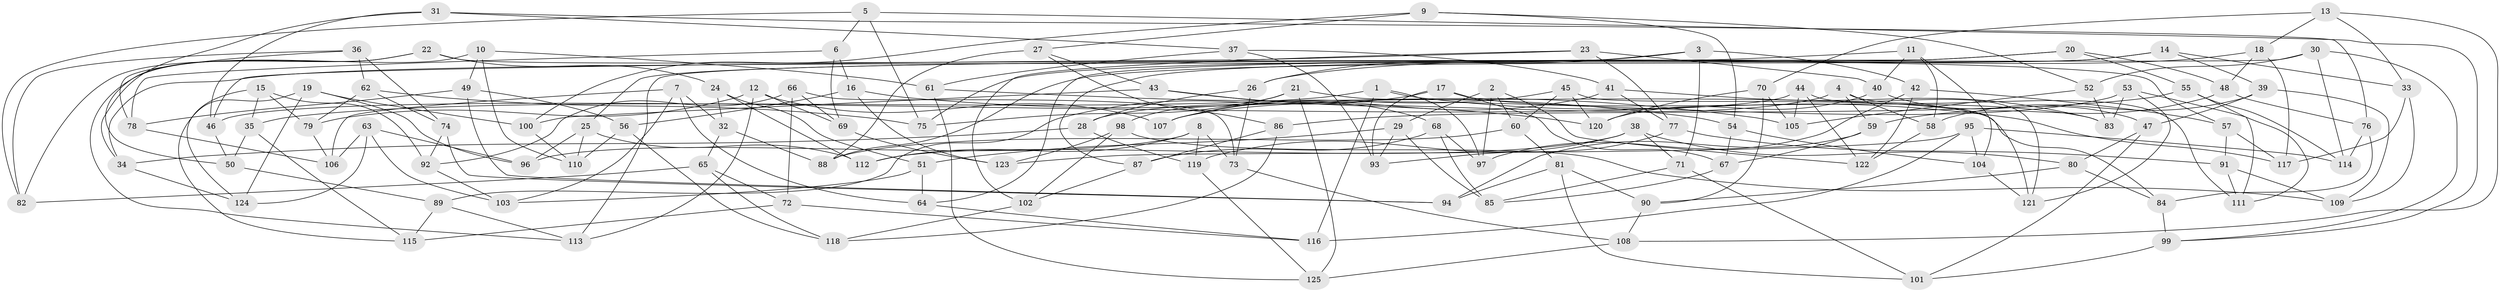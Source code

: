 // coarse degree distribution, {9: 0.1, 6: 0.1, 4: 0.34, 11: 0.1, 7: 0.1, 10: 0.02, 3: 0.18, 12: 0.02, 8: 0.04}
// Generated by graph-tools (version 1.1) at 2025/53/03/04/25 22:53:58]
// undirected, 125 vertices, 250 edges
graph export_dot {
  node [color=gray90,style=filled];
  1;
  2;
  3;
  4;
  5;
  6;
  7;
  8;
  9;
  10;
  11;
  12;
  13;
  14;
  15;
  16;
  17;
  18;
  19;
  20;
  21;
  22;
  23;
  24;
  25;
  26;
  27;
  28;
  29;
  30;
  31;
  32;
  33;
  34;
  35;
  36;
  37;
  38;
  39;
  40;
  41;
  42;
  43;
  44;
  45;
  46;
  47;
  48;
  49;
  50;
  51;
  52;
  53;
  54;
  55;
  56;
  57;
  58;
  59;
  60;
  61;
  62;
  63;
  64;
  65;
  66;
  67;
  68;
  69;
  70;
  71;
  72;
  73;
  74;
  75;
  76;
  77;
  78;
  79;
  80;
  81;
  82;
  83;
  84;
  85;
  86;
  87;
  88;
  89;
  90;
  91;
  92;
  93;
  94;
  95;
  96;
  97;
  98;
  99;
  100;
  101;
  102;
  103;
  104;
  105;
  106;
  107;
  108;
  109;
  110;
  111;
  112;
  113;
  114;
  115;
  116;
  117;
  118;
  119;
  120;
  121;
  122;
  123;
  124;
  125;
  1 -- 35;
  1 -- 116;
  1 -- 117;
  1 -- 97;
  2 -- 60;
  2 -- 122;
  2 -- 29;
  2 -- 97;
  3 -- 26;
  3 -- 34;
  3 -- 42;
  3 -- 71;
  4 -- 59;
  4 -- 28;
  4 -- 111;
  4 -- 58;
  5 -- 82;
  5 -- 75;
  5 -- 99;
  5 -- 6;
  6 -- 69;
  6 -- 78;
  6 -- 16;
  7 -- 103;
  7 -- 32;
  7 -- 64;
  7 -- 106;
  8 -- 112;
  8 -- 96;
  8 -- 119;
  8 -- 73;
  9 -- 100;
  9 -- 52;
  9 -- 27;
  9 -- 54;
  10 -- 49;
  10 -- 113;
  10 -- 110;
  10 -- 61;
  11 -- 25;
  11 -- 104;
  11 -- 58;
  11 -- 40;
  12 -- 113;
  12 -- 69;
  12 -- 107;
  12 -- 79;
  13 -- 70;
  13 -- 108;
  13 -- 18;
  13 -- 33;
  14 -- 88;
  14 -- 39;
  14 -- 33;
  14 -- 87;
  15 -- 35;
  15 -- 124;
  15 -- 92;
  15 -- 79;
  16 -- 54;
  16 -- 56;
  16 -- 123;
  17 -- 93;
  17 -- 83;
  17 -- 67;
  17 -- 89;
  18 -- 26;
  18 -- 117;
  18 -- 48;
  19 -- 100;
  19 -- 115;
  19 -- 124;
  19 -- 96;
  20 -- 55;
  20 -- 48;
  20 -- 64;
  20 -- 75;
  21 -- 75;
  21 -- 125;
  21 -- 98;
  21 -- 84;
  22 -- 50;
  22 -- 57;
  22 -- 24;
  22 -- 82;
  23 -- 46;
  23 -- 102;
  23 -- 77;
  23 -- 40;
  24 -- 51;
  24 -- 32;
  24 -- 112;
  25 -- 112;
  25 -- 96;
  25 -- 110;
  26 -- 28;
  26 -- 73;
  27 -- 86;
  27 -- 43;
  27 -- 88;
  28 -- 34;
  28 -- 119;
  29 -- 85;
  29 -- 93;
  29 -- 51;
  30 -- 113;
  30 -- 99;
  30 -- 114;
  30 -- 52;
  31 -- 46;
  31 -- 37;
  31 -- 76;
  31 -- 34;
  32 -- 65;
  32 -- 88;
  33 -- 117;
  33 -- 109;
  34 -- 124;
  35 -- 50;
  35 -- 115;
  36 -- 82;
  36 -- 78;
  36 -- 62;
  36 -- 74;
  37 -- 93;
  37 -- 41;
  37 -- 61;
  38 -- 71;
  38 -- 119;
  38 -- 80;
  38 -- 112;
  39 -- 109;
  39 -- 58;
  39 -- 47;
  40 -- 47;
  40 -- 120;
  41 -- 83;
  41 -- 107;
  41 -- 77;
  42 -- 57;
  42 -- 97;
  42 -- 122;
  43 -- 68;
  43 -- 100;
  43 -- 120;
  44 -- 122;
  44 -- 105;
  44 -- 121;
  44 -- 46;
  45 -- 120;
  45 -- 107;
  45 -- 60;
  45 -- 121;
  46 -- 50;
  47 -- 80;
  47 -- 101;
  48 -- 59;
  48 -- 76;
  49 -- 94;
  49 -- 78;
  49 -- 56;
  50 -- 89;
  51 -- 103;
  51 -- 64;
  52 -- 83;
  52 -- 105;
  53 -- 83;
  53 -- 107;
  53 -- 111;
  53 -- 121;
  54 -- 67;
  54 -- 104;
  55 -- 114;
  55 -- 111;
  55 -- 86;
  56 -- 118;
  56 -- 110;
  57 -- 117;
  57 -- 91;
  58 -- 122;
  59 -- 94;
  59 -- 67;
  60 -- 81;
  60 -- 88;
  61 -- 105;
  61 -- 125;
  62 -- 79;
  62 -- 74;
  62 -- 75;
  63 -- 124;
  63 -- 103;
  63 -- 106;
  63 -- 96;
  64 -- 116;
  65 -- 72;
  65 -- 118;
  65 -- 82;
  66 -- 92;
  66 -- 69;
  66 -- 72;
  66 -- 73;
  67 -- 85;
  68 -- 97;
  68 -- 85;
  68 -- 87;
  69 -- 123;
  70 -- 105;
  70 -- 120;
  70 -- 90;
  71 -- 101;
  71 -- 85;
  72 -- 116;
  72 -- 115;
  73 -- 108;
  74 -- 92;
  74 -- 94;
  76 -- 84;
  76 -- 114;
  77 -- 91;
  77 -- 93;
  78 -- 106;
  79 -- 106;
  80 -- 90;
  80 -- 84;
  81 -- 90;
  81 -- 94;
  81 -- 101;
  84 -- 99;
  86 -- 118;
  86 -- 87;
  87 -- 102;
  89 -- 115;
  89 -- 113;
  90 -- 108;
  91 -- 111;
  91 -- 109;
  92 -- 103;
  95 -- 104;
  95 -- 114;
  95 -- 116;
  95 -- 123;
  98 -- 102;
  98 -- 123;
  98 -- 109;
  99 -- 101;
  100 -- 110;
  102 -- 118;
  104 -- 121;
  108 -- 125;
  119 -- 125;
}
